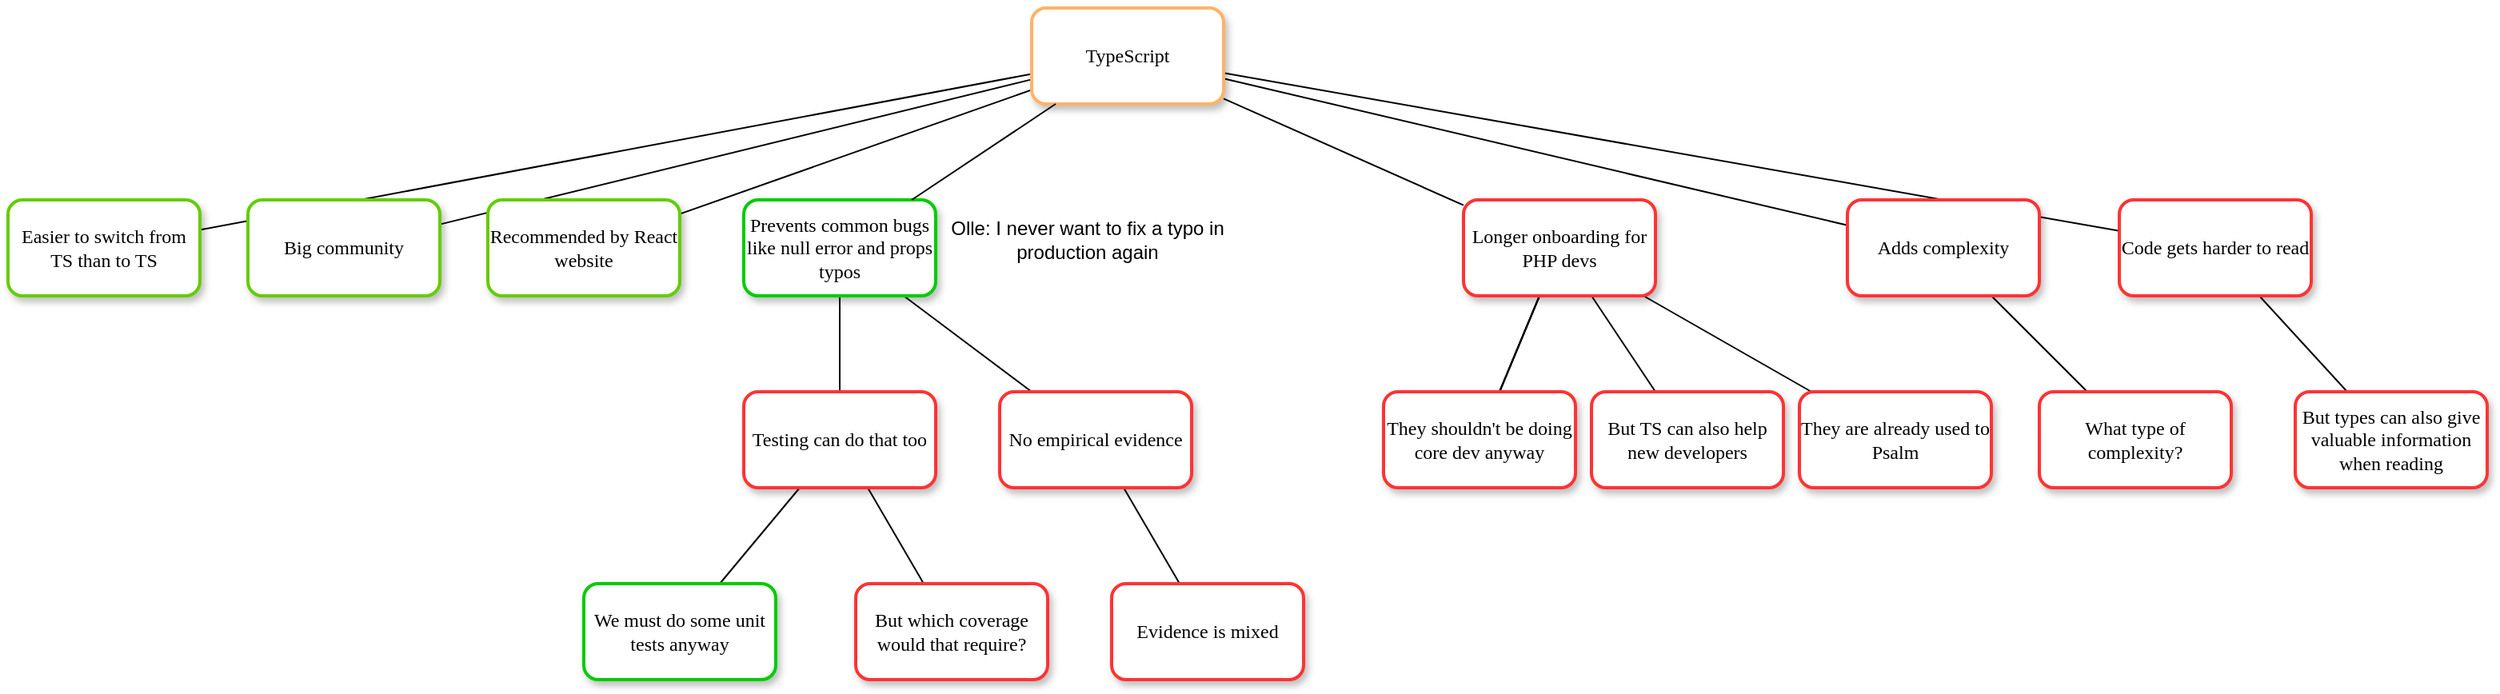 <mxfile version="20.5.3" type="github">
  <diagram name="Page-1" id="10a91c8b-09ff-31b1-d368-03940ed4cc9e">
    <mxGraphModel dx="2508" dy="747" grid="1" gridSize="10" guides="1" tooltips="1" connect="1" arrows="1" fold="1" page="1" pageScale="1" pageWidth="1100" pageHeight="850" background="none" math="0" shadow="0">
      <root>
        <mxCell id="0" />
        <mxCell id="1" parent="0" />
        <mxCell id="kOaFZ-sLMDl_HOCN700E-3" value="" style="edgeStyle=none;rounded=0;orthogonalLoop=1;jettySize=auto;html=1;fontFamily=Verdana;fontSize=12;endArrow=none;endFill=0;" parent="1" source="62893188c0fa7362-1" target="kOaFZ-sLMDl_HOCN700E-2" edge="1">
          <mxGeometry relative="1" as="geometry" />
        </mxCell>
        <mxCell id="kOaFZ-sLMDl_HOCN700E-7" value="" style="edgeStyle=none;rounded=0;orthogonalLoop=1;jettySize=auto;html=1;fontFamily=Verdana;fontSize=12;endArrow=none;endFill=0;" parent="1" source="62893188c0fa7362-1" target="kOaFZ-sLMDl_HOCN700E-6" edge="1">
          <mxGeometry relative="1" as="geometry" />
        </mxCell>
        <mxCell id="kOaFZ-sLMDl_HOCN700E-14" value="" style="edgeStyle=none;rounded=0;orthogonalLoop=1;jettySize=auto;html=1;fontFamily=Verdana;fontSize=12;endArrow=none;endFill=0;" parent="1" source="62893188c0fa7362-1" target="kOaFZ-sLMDl_HOCN700E-13" edge="1">
          <mxGeometry relative="1" as="geometry" />
        </mxCell>
        <mxCell id="kOaFZ-sLMDl_HOCN700E-33" value="" style="edgeStyle=none;rounded=0;orthogonalLoop=1;jettySize=auto;html=1;strokeWidth=1;fontFamily=Verdana;fontSize=12;endArrow=none;endFill=0;" parent="1" source="62893188c0fa7362-1" target="kOaFZ-sLMDl_HOCN700E-32" edge="1">
          <mxGeometry relative="1" as="geometry" />
        </mxCell>
        <mxCell id="kOaFZ-sLMDl_HOCN700E-35" value="" style="edgeStyle=none;rounded=0;orthogonalLoop=1;jettySize=auto;html=1;strokeWidth=1;fontFamily=Verdana;fontSize=12;endArrow=none;endFill=0;" parent="1" source="62893188c0fa7362-1" target="kOaFZ-sLMDl_HOCN700E-34" edge="1">
          <mxGeometry relative="1" as="geometry" />
        </mxCell>
        <mxCell id="xKnO4bN-qSB2wQGIqfhH-2" value="" style="rounded=0;orthogonalLoop=1;jettySize=auto;html=1;endArrow=none;endFill=0;" edge="1" parent="1" source="62893188c0fa7362-1" target="xKnO4bN-qSB2wQGIqfhH-1">
          <mxGeometry relative="1" as="geometry" />
        </mxCell>
        <mxCell id="62893188c0fa7362-1" value="TypeScript" style="whiteSpace=wrap;html=1;rounded=1;shadow=1;labelBackgroundColor=none;strokeWidth=2;fontFamily=Verdana;fontSize=12;align=center;strokeColor=#FFB366;" parent="1" vertex="1">
          <mxGeometry x="610" y="50" width="120" height="60" as="geometry" />
        </mxCell>
        <mxCell id="kOaFZ-sLMDl_HOCN700E-18" value="" style="edgeStyle=none;rounded=0;orthogonalLoop=1;jettySize=auto;html=1;fontFamily=Verdana;fontSize=12;endArrow=none;endFill=0;" parent="1" source="62893188c0fa7362-2" target="kOaFZ-sLMDl_HOCN700E-17" edge="1">
          <mxGeometry relative="1" as="geometry" />
        </mxCell>
        <mxCell id="kOaFZ-sLMDl_HOCN700E-22" value="" style="edgeStyle=none;rounded=0;orthogonalLoop=1;jettySize=auto;html=1;fontFamily=Verdana;fontSize=12;endArrow=none;endFill=0;" parent="1" source="62893188c0fa7362-2" target="kOaFZ-sLMDl_HOCN700E-21" edge="1">
          <mxGeometry relative="1" as="geometry" />
        </mxCell>
        <mxCell id="62893188c0fa7362-2" value="&lt;div&gt;Prevents common bugs like null error and props typos&lt;br&gt;&lt;/div&gt;" style="whiteSpace=wrap;html=1;rounded=1;shadow=1;labelBackgroundColor=none;strokeWidth=2;fontFamily=Verdana;fontSize=12;align=center;strokeColor=#00CC00;" parent="1" vertex="1">
          <mxGeometry x="430" y="170" width="120" height="60" as="geometry" />
        </mxCell>
        <mxCell id="62893188c0fa7362-5" value="" style="rounded=0;html=1;labelBackgroundColor=default;startArrow=none;startFill=0;startSize=5;endArrow=none;endFill=0;endSize=5;jettySize=auto;orthogonalLoop=1;strokeWidth=1;fontFamily=Verdana;fontSize=12;fontStyle=0" parent="1" source="62893188c0fa7362-1" target="62893188c0fa7362-2" edge="1">
          <mxGeometry x="-0.154" y="6" relative="1" as="geometry">
            <mxPoint as="offset" />
          </mxGeometry>
        </mxCell>
        <mxCell id="kOaFZ-sLMDl_HOCN700E-5" value="&lt;div&gt;&lt;br&gt;&lt;/div&gt;" style="edgeStyle=none;rounded=0;orthogonalLoop=1;jettySize=auto;html=1;fontFamily=Verdana;fontSize=12;endArrow=none;endFill=0;" parent="1" source="kOaFZ-sLMDl_HOCN700E-2" target="kOaFZ-sLMDl_HOCN700E-4" edge="1">
          <mxGeometry relative="1" as="geometry" />
        </mxCell>
        <mxCell id="kOaFZ-sLMDl_HOCN700E-12" value="" style="edgeStyle=none;rounded=0;orthogonalLoop=1;jettySize=auto;html=1;fontFamily=Verdana;fontSize=12;endArrow=none;endFill=0;" parent="1" source="kOaFZ-sLMDl_HOCN700E-2" target="kOaFZ-sLMDl_HOCN700E-11" edge="1">
          <mxGeometry relative="1" as="geometry" />
        </mxCell>
        <mxCell id="kOaFZ-sLMDl_HOCN700E-28" value="" style="edgeStyle=none;rounded=0;orthogonalLoop=1;jettySize=auto;html=1;fontFamily=Verdana;fontSize=12;endArrow=none;endFill=0;" parent="1" source="kOaFZ-sLMDl_HOCN700E-2" target="kOaFZ-sLMDl_HOCN700E-11" edge="1">
          <mxGeometry relative="1" as="geometry" />
        </mxCell>
        <mxCell id="kOaFZ-sLMDl_HOCN700E-29" value="" style="edgeStyle=none;rounded=0;orthogonalLoop=1;jettySize=auto;html=1;fontFamily=Verdana;fontSize=12;endArrow=none;endFill=0;" parent="1" source="kOaFZ-sLMDl_HOCN700E-2" target="kOaFZ-sLMDl_HOCN700E-11" edge="1">
          <mxGeometry relative="1" as="geometry" />
        </mxCell>
        <mxCell id="kOaFZ-sLMDl_HOCN700E-31" value="" style="edgeStyle=none;rounded=0;orthogonalLoop=1;jettySize=auto;html=1;fontFamily=Verdana;fontSize=12;endArrow=none;endFill=0;" parent="1" source="kOaFZ-sLMDl_HOCN700E-2" target="kOaFZ-sLMDl_HOCN700E-30" edge="1">
          <mxGeometry relative="1" as="geometry" />
        </mxCell>
        <mxCell id="kOaFZ-sLMDl_HOCN700E-2" value="Longer onboarding for PHP devs" style="whiteSpace=wrap;html=1;rounded=1;shadow=1;labelBackgroundColor=none;strokeWidth=2;fontFamily=Verdana;fontSize=12;align=center;strokeColor=#FF3333;" parent="1" vertex="1">
          <mxGeometry x="880" y="170" width="120" height="60" as="geometry" />
        </mxCell>
        <mxCell id="kOaFZ-sLMDl_HOCN700E-4" value="But TS can also help new developers" style="whiteSpace=wrap;html=1;rounded=1;shadow=1;labelBackgroundColor=none;strokeWidth=2;fontFamily=Verdana;fontSize=12;align=center;strokeColor=#FF3333;" parent="1" vertex="1">
          <mxGeometry x="960" y="290" width="120" height="60" as="geometry" />
        </mxCell>
        <mxCell id="kOaFZ-sLMDl_HOCN700E-10" value="" style="edgeStyle=none;rounded=0;orthogonalLoop=1;jettySize=auto;html=1;fontFamily=Verdana;fontSize=12;endArrow=none;endFill=0;" parent="1" source="kOaFZ-sLMDl_HOCN700E-6" target="kOaFZ-sLMDl_HOCN700E-9" edge="1">
          <mxGeometry relative="1" as="geometry" />
        </mxCell>
        <mxCell id="kOaFZ-sLMDl_HOCN700E-6" value="Adds complexity" style="whiteSpace=wrap;html=1;rounded=1;shadow=1;labelBackgroundColor=none;strokeWidth=2;fontFamily=Verdana;fontSize=12;align=center;strokeColor=#FF3333;" parent="1" vertex="1">
          <mxGeometry x="1120" y="170" width="120" height="60" as="geometry" />
        </mxCell>
        <mxCell id="kOaFZ-sLMDl_HOCN700E-9" value="What type of complexity?" style="whiteSpace=wrap;html=1;rounded=1;shadow=1;labelBackgroundColor=none;strokeWidth=2;fontFamily=Verdana;fontSize=12;align=center;strokeColor=#FF3333;" parent="1" vertex="1">
          <mxGeometry x="1240" y="290" width="120" height="60" as="geometry" />
        </mxCell>
        <mxCell id="kOaFZ-sLMDl_HOCN700E-11" value="They shouldn&#39;t be doing core dev anyway" style="whiteSpace=wrap;html=1;rounded=1;shadow=1;labelBackgroundColor=none;strokeWidth=2;fontFamily=Verdana;fontSize=12;align=center;strokeColor=#FF3333;" parent="1" vertex="1">
          <mxGeometry x="830" y="290" width="120" height="60" as="geometry" />
        </mxCell>
        <mxCell id="kOaFZ-sLMDl_HOCN700E-16" value="" style="edgeStyle=none;rounded=0;orthogonalLoop=1;jettySize=auto;html=1;fontFamily=Verdana;fontSize=12;endArrow=none;endFill=0;" parent="1" source="kOaFZ-sLMDl_HOCN700E-13" target="kOaFZ-sLMDl_HOCN700E-15" edge="1">
          <mxGeometry relative="1" as="geometry" />
        </mxCell>
        <mxCell id="kOaFZ-sLMDl_HOCN700E-13" value="Code gets harder to read" style="whiteSpace=wrap;html=1;rounded=1;shadow=1;labelBackgroundColor=none;strokeWidth=2;fontFamily=Verdana;fontSize=12;align=center;strokeColor=#FF3333;" parent="1" vertex="1">
          <mxGeometry x="1290" y="170" width="120" height="60" as="geometry" />
        </mxCell>
        <mxCell id="kOaFZ-sLMDl_HOCN700E-15" value="But types can also give valuable information when reading" style="whiteSpace=wrap;html=1;rounded=1;shadow=1;labelBackgroundColor=none;strokeWidth=2;fontFamily=Verdana;fontSize=12;align=center;strokeColor=#FF3333;" parent="1" vertex="1">
          <mxGeometry x="1400" y="290" width="120" height="60" as="geometry" />
        </mxCell>
        <mxCell id="kOaFZ-sLMDl_HOCN700E-20" value="" style="edgeStyle=none;rounded=0;orthogonalLoop=1;jettySize=auto;html=1;fontFamily=Verdana;fontSize=12;endArrow=none;endFill=0;" parent="1" source="kOaFZ-sLMDl_HOCN700E-17" target="kOaFZ-sLMDl_HOCN700E-19" edge="1">
          <mxGeometry relative="1" as="geometry" />
        </mxCell>
        <mxCell id="kOaFZ-sLMDl_HOCN700E-26" value="" style="edgeStyle=none;rounded=0;orthogonalLoop=1;jettySize=auto;html=1;fontFamily=Verdana;fontSize=12;endArrow=none;endFill=0;" parent="1" source="kOaFZ-sLMDl_HOCN700E-17" target="kOaFZ-sLMDl_HOCN700E-25" edge="1">
          <mxGeometry relative="1" as="geometry" />
        </mxCell>
        <mxCell id="kOaFZ-sLMDl_HOCN700E-17" value="Testing can do that too" style="whiteSpace=wrap;html=1;rounded=1;shadow=1;labelBackgroundColor=none;strokeWidth=2;fontFamily=Verdana;fontSize=12;align=center;strokeColor=#FF3333;" parent="1" vertex="1">
          <mxGeometry x="430" y="290" width="120" height="60" as="geometry" />
        </mxCell>
        <mxCell id="kOaFZ-sLMDl_HOCN700E-19" value="But which coverage would that require?" style="whiteSpace=wrap;html=1;rounded=1;shadow=1;labelBackgroundColor=none;strokeWidth=2;fontFamily=Verdana;fontSize=12;align=center;strokeColor=#FF3333;" parent="1" vertex="1">
          <mxGeometry x="500" y="410" width="120" height="60" as="geometry" />
        </mxCell>
        <mxCell id="kOaFZ-sLMDl_HOCN700E-24" value="" style="edgeStyle=none;rounded=0;orthogonalLoop=1;jettySize=auto;html=1;fontFamily=Verdana;fontSize=12;endArrow=none;endFill=0;" parent="1" source="kOaFZ-sLMDl_HOCN700E-21" target="kOaFZ-sLMDl_HOCN700E-23" edge="1">
          <mxGeometry relative="1" as="geometry" />
        </mxCell>
        <mxCell id="kOaFZ-sLMDl_HOCN700E-21" value="No empirical evidence" style="whiteSpace=wrap;html=1;rounded=1;shadow=1;labelBackgroundColor=none;strokeWidth=2;fontFamily=Verdana;fontSize=12;align=center;strokeColor=#FF3333;" parent="1" vertex="1">
          <mxGeometry x="590" y="290" width="120" height="60" as="geometry" />
        </mxCell>
        <mxCell id="kOaFZ-sLMDl_HOCN700E-23" value="Evidence is mixed" style="whiteSpace=wrap;html=1;rounded=1;shadow=1;labelBackgroundColor=none;strokeWidth=2;fontFamily=Verdana;fontSize=12;align=center;strokeColor=#FF3333;" parent="1" vertex="1">
          <mxGeometry x="660" y="410" width="120" height="60" as="geometry" />
        </mxCell>
        <mxCell id="kOaFZ-sLMDl_HOCN700E-25" value="We must do some unit tests anyway" style="whiteSpace=wrap;html=1;rounded=1;shadow=1;labelBackgroundColor=none;strokeWidth=2;fontFamily=Verdana;fontSize=12;align=center;strokeColor=#00CC00;" parent="1" vertex="1">
          <mxGeometry x="330" y="410" width="120" height="60" as="geometry" />
        </mxCell>
        <mxCell id="kOaFZ-sLMDl_HOCN700E-30" value="They are already used to Psalm" style="whiteSpace=wrap;html=1;rounded=1;shadow=1;labelBackgroundColor=none;strokeWidth=2;fontFamily=Verdana;fontSize=12;align=center;strokeColor=#FF3333;" parent="1" vertex="1">
          <mxGeometry x="1090" y="290" width="120" height="60" as="geometry" />
        </mxCell>
        <mxCell id="kOaFZ-sLMDl_HOCN700E-32" value="Recommended by React website" style="whiteSpace=wrap;html=1;rounded=1;shadow=1;labelBackgroundColor=none;strokeWidth=2;fontFamily=Verdana;fontSize=12;align=center;strokeColor=#66CC00;" parent="1" vertex="1">
          <mxGeometry x="270" y="170" width="120" height="60" as="geometry" />
        </mxCell>
        <mxCell id="kOaFZ-sLMDl_HOCN700E-34" value="Big community" style="whiteSpace=wrap;html=1;rounded=1;shadow=1;labelBackgroundColor=none;strokeWidth=2;fontFamily=Verdana;fontSize=12;align=center;strokeColor=#66CC00;" parent="1" vertex="1">
          <mxGeometry x="120" y="170" width="120" height="60" as="geometry" />
        </mxCell>
        <mxCell id="xKnO4bN-qSB2wQGIqfhH-1" value="Easier to switch from TS than to TS" style="whiteSpace=wrap;html=1;rounded=1;shadow=1;labelBackgroundColor=none;strokeWidth=2;fontFamily=Verdana;fontSize=12;align=center;strokeColor=#66CC00;" vertex="1" parent="1">
          <mxGeometry x="-30" y="170" width="120" height="60" as="geometry" />
        </mxCell>
        <mxCell id="xKnO4bN-qSB2wQGIqfhH-4" value="Olle: I never want to fix a typo in production again" style="text;html=1;strokeColor=none;fillColor=none;align=center;verticalAlign=middle;whiteSpace=wrap;rounded=0;" vertex="1" parent="1">
          <mxGeometry x="530" y="170" width="230" height="50" as="geometry" />
        </mxCell>
      </root>
    </mxGraphModel>
  </diagram>
</mxfile>
